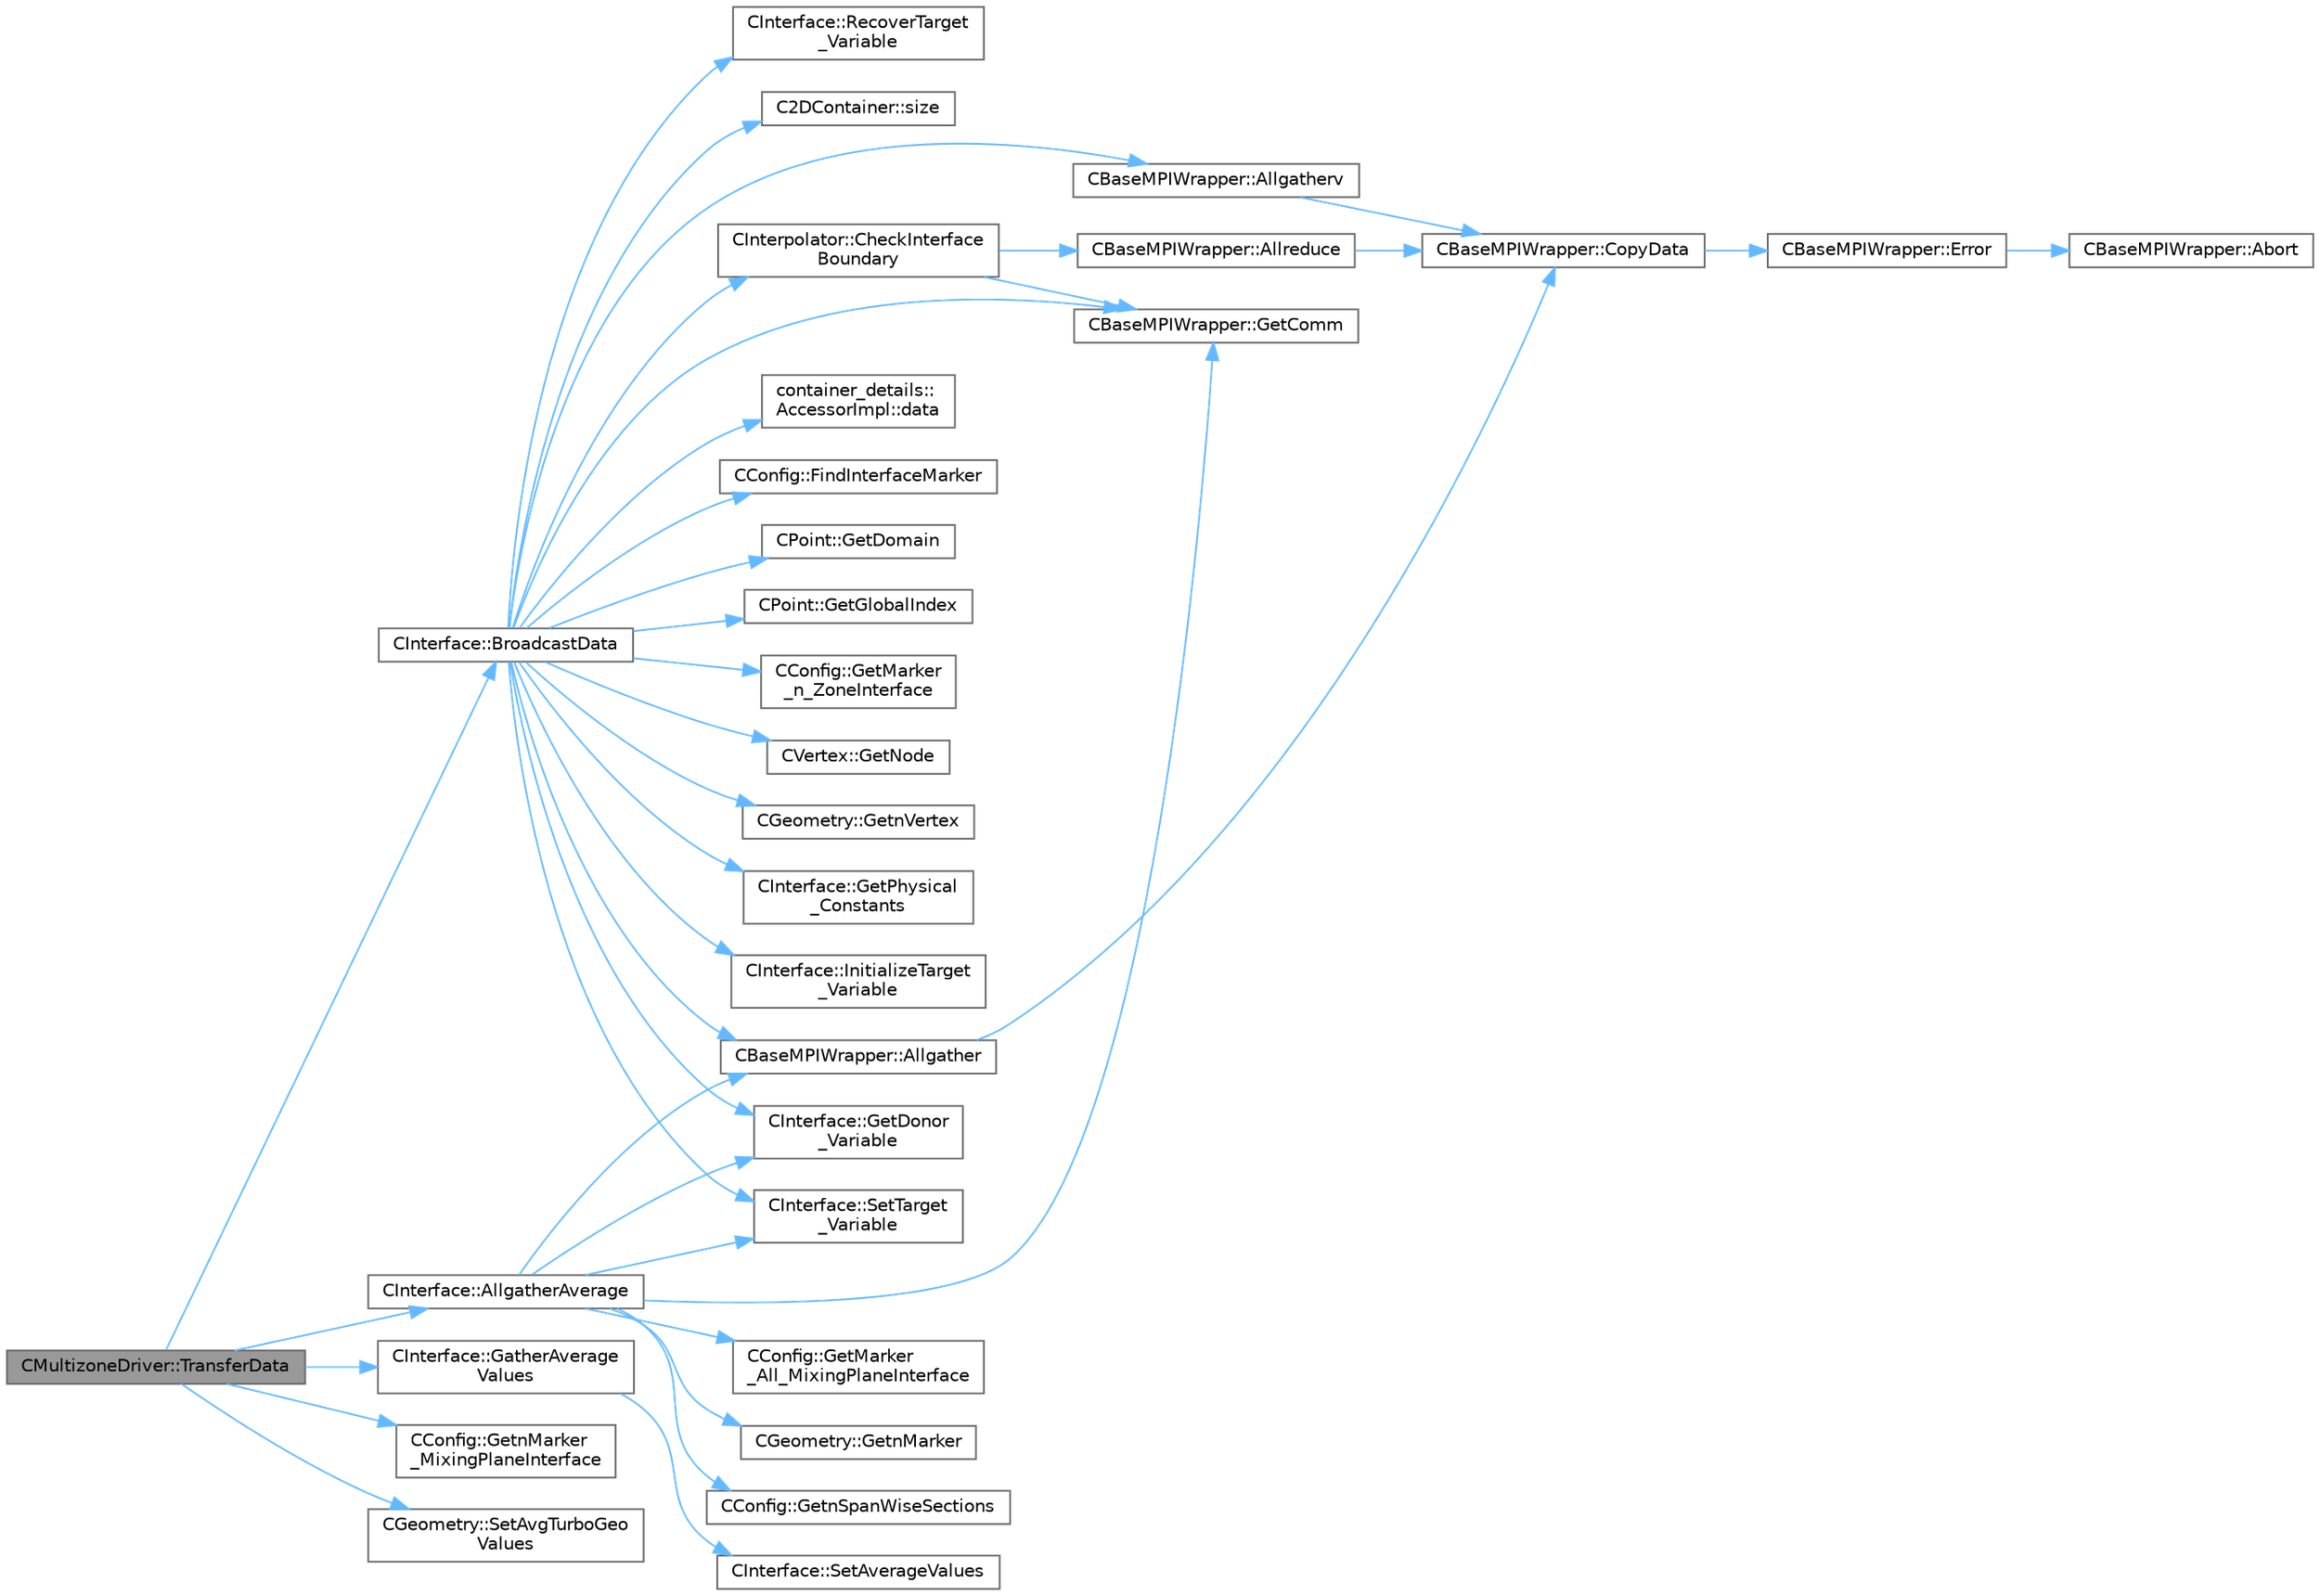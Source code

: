 digraph "CMultizoneDriver::TransferData"
{
 // LATEX_PDF_SIZE
  bgcolor="transparent";
  edge [fontname=Helvetica,fontsize=10,labelfontname=Helvetica,labelfontsize=10];
  node [fontname=Helvetica,fontsize=10,shape=box,height=0.2,width=0.4];
  rankdir="LR";
  Node1 [id="Node000001",label="CMultizoneDriver::TransferData",height=0.2,width=0.4,color="gray40", fillcolor="grey60", style="filled", fontcolor="black",tooltip="Routine to provide all the desired physical transfers between the different zones during one iteratio..."];
  Node1 -> Node2 [id="edge1_Node000001_Node000002",color="steelblue1",style="solid",tooltip=" "];
  Node2 [id="Node000002",label="CInterface::AllgatherAverage",height=0.2,width=0.4,color="grey40", fillcolor="white", style="filled",URL="$classCInterface.html#a10f9026b7a38a20c9b7c54ff199e7e8d",tooltip="Interpolate data and scatter it into different processors, for matching meshes."];
  Node2 -> Node3 [id="edge2_Node000002_Node000003",color="steelblue1",style="solid",tooltip=" "];
  Node3 [id="Node000003",label="CBaseMPIWrapper::Allgather",height=0.2,width=0.4,color="grey40", fillcolor="white", style="filled",URL="$classCBaseMPIWrapper.html#a137ef06ade0c4f94d2a61f9b8817b6a7",tooltip=" "];
  Node3 -> Node4 [id="edge3_Node000003_Node000004",color="steelblue1",style="solid",tooltip=" "];
  Node4 [id="Node000004",label="CBaseMPIWrapper::CopyData",height=0.2,width=0.4,color="grey40", fillcolor="white", style="filled",URL="$classCBaseMPIWrapper.html#a3c28692a4cab67ad0f81d18273db3d23",tooltip=" "];
  Node4 -> Node5 [id="edge4_Node000004_Node000005",color="steelblue1",style="solid",tooltip=" "];
  Node5 [id="Node000005",label="CBaseMPIWrapper::Error",height=0.2,width=0.4,color="grey40", fillcolor="white", style="filled",URL="$classCBaseMPIWrapper.html#a04457c47629bda56704e6a8804833eeb",tooltip=" "];
  Node5 -> Node6 [id="edge5_Node000005_Node000006",color="steelblue1",style="solid",tooltip=" "];
  Node6 [id="Node000006",label="CBaseMPIWrapper::Abort",height=0.2,width=0.4,color="grey40", fillcolor="white", style="filled",URL="$classCBaseMPIWrapper.html#af7297d861dca86b45cf561b6ab642e8f",tooltip=" "];
  Node2 -> Node7 [id="edge6_Node000002_Node000007",color="steelblue1",style="solid",tooltip=" "];
  Node7 [id="Node000007",label="CBaseMPIWrapper::GetComm",height=0.2,width=0.4,color="grey40", fillcolor="white", style="filled",URL="$classCBaseMPIWrapper.html#a8154391fc3522954802889d81d4ef5da",tooltip=" "];
  Node2 -> Node8 [id="edge7_Node000002_Node000008",color="steelblue1",style="solid",tooltip=" "];
  Node8 [id="Node000008",label="CInterface::GetDonor\l_Variable",height=0.2,width=0.4,color="grey40", fillcolor="white", style="filled",URL="$classCInterface.html#abbdcd48b9802aba655ddc915db8fb2e7",tooltip="A virtual member."];
  Node2 -> Node9 [id="edge8_Node000002_Node000009",color="steelblue1",style="solid",tooltip=" "];
  Node9 [id="Node000009",label="CConfig::GetMarker\l_All_MixingPlaneInterface",height=0.2,width=0.4,color="grey40", fillcolor="white", style="filled",URL="$classCConfig.html#a79a211ef7e741205f476798d1f144910",tooltip="Get the MixingPlane interface information for a marker val_marker."];
  Node2 -> Node10 [id="edge9_Node000002_Node000010",color="steelblue1",style="solid",tooltip=" "];
  Node10 [id="Node000010",label="CGeometry::GetnMarker",height=0.2,width=0.4,color="grey40", fillcolor="white", style="filled",URL="$classCGeometry.html#ad2f9fe832b72d5a032d709d25879bbd2",tooltip="Get number of markers."];
  Node2 -> Node11 [id="edge10_Node000002_Node000011",color="steelblue1",style="solid",tooltip=" "];
  Node11 [id="Node000011",label="CConfig::GetnSpanWiseSections",height=0.2,width=0.4,color="grey40", fillcolor="white", style="filled",URL="$classCConfig.html#a50c6d8787325e09d732ecb9c4af96e93",tooltip="number span-wise sections to compute 3D BC and performance for turbomachinery."];
  Node2 -> Node12 [id="edge11_Node000002_Node000012",color="steelblue1",style="solid",tooltip=" "];
  Node12 [id="Node000012",label="CInterface::SetTarget\l_Variable",height=0.2,width=0.4,color="grey40", fillcolor="white", style="filled",URL="$classCInterface.html#ab0acd2300d065c1f6018f4e516104ca5",tooltip="A virtual member."];
  Node1 -> Node13 [id="edge12_Node000001_Node000013",color="steelblue1",style="solid",tooltip=" "];
  Node13 [id="Node000013",label="CInterface::BroadcastData",height=0.2,width=0.4,color="grey40", fillcolor="white", style="filled",URL="$classCInterface.html#ae96b2c6b2dda67461705d7ef160c289d",tooltip="Interpolate data and broadcast it into all processors, for nonmatching meshes."];
  Node13 -> Node3 [id="edge13_Node000013_Node000003",color="steelblue1",style="solid",tooltip=" "];
  Node13 -> Node14 [id="edge14_Node000013_Node000014",color="steelblue1",style="solid",tooltip=" "];
  Node14 [id="Node000014",label="CBaseMPIWrapper::Allgatherv",height=0.2,width=0.4,color="grey40", fillcolor="white", style="filled",URL="$classCBaseMPIWrapper.html#a1c8c3f6d23fd0833c8cd8ef23b0beded",tooltip=" "];
  Node14 -> Node4 [id="edge15_Node000014_Node000004",color="steelblue1",style="solid",tooltip=" "];
  Node13 -> Node15 [id="edge16_Node000013_Node000015",color="steelblue1",style="solid",tooltip=" "];
  Node15 [id="Node000015",label="CInterpolator::CheckInterface\lBoundary",height=0.2,width=0.4,color="grey40", fillcolor="white", style="filled",URL="$classCInterpolator.html#a9c2a32da64f71f2a572432aea04a74bf",tooltip="Check whether an interface should be processed or not, i.e. if it is part of the zones."];
  Node15 -> Node16 [id="edge17_Node000015_Node000016",color="steelblue1",style="solid",tooltip=" "];
  Node16 [id="Node000016",label="CBaseMPIWrapper::Allreduce",height=0.2,width=0.4,color="grey40", fillcolor="white", style="filled",URL="$classCBaseMPIWrapper.html#a381d4b3738c09d92ee1ae9f89715b541",tooltip=" "];
  Node16 -> Node4 [id="edge18_Node000016_Node000004",color="steelblue1",style="solid",tooltip=" "];
  Node15 -> Node7 [id="edge19_Node000015_Node000007",color="steelblue1",style="solid",tooltip=" "];
  Node13 -> Node17 [id="edge20_Node000013_Node000017",color="steelblue1",style="solid",tooltip=" "];
  Node17 [id="Node000017",label="container_details::\lAccessorImpl::data",height=0.2,width=0.4,color="grey40", fillcolor="white", style="filled",URL="$classcontainer__details_1_1AccessorImpl.html#a25b798e6041a085aa19399d0047b6a91",tooltip=" "];
  Node13 -> Node18 [id="edge21_Node000013_Node000018",color="steelblue1",style="solid",tooltip=" "];
  Node18 [id="Node000018",label="CConfig::FindInterfaceMarker",height=0.2,width=0.4,color="grey40", fillcolor="white", style="filled",URL="$classCConfig.html#a662505c242a7c84016e6f58467501908",tooltip="Find the marker index (if any) that is part of a given interface pair."];
  Node13 -> Node7 [id="edge22_Node000013_Node000007",color="steelblue1",style="solid",tooltip=" "];
  Node13 -> Node19 [id="edge23_Node000013_Node000019",color="steelblue1",style="solid",tooltip=" "];
  Node19 [id="Node000019",label="CPoint::GetDomain",height=0.2,width=0.4,color="grey40", fillcolor="white", style="filled",URL="$classCPoint.html#aa58a27b602e47ddcad22ae74a5c6bc81",tooltip="For parallel computation, its indicates if a point must be computed or not."];
  Node13 -> Node8 [id="edge24_Node000013_Node000008",color="steelblue1",style="solid",tooltip=" "];
  Node13 -> Node20 [id="edge25_Node000013_Node000020",color="steelblue1",style="solid",tooltip=" "];
  Node20 [id="Node000020",label="CPoint::GetGlobalIndex",height=0.2,width=0.4,color="grey40", fillcolor="white", style="filled",URL="$classCPoint.html#a8a53865a92d645b1b74c4d817b4aae10",tooltip="Get the global index in a parallel computation."];
  Node13 -> Node21 [id="edge26_Node000013_Node000021",color="steelblue1",style="solid",tooltip=" "];
  Node21 [id="Node000021",label="CConfig::GetMarker\l_n_ZoneInterface",height=0.2,width=0.4,color="grey40", fillcolor="white", style="filled",URL="$classCConfig.html#a7b750ac75536d32d586928e11ba14277",tooltip="Get the number of FSI interface markers val_marker."];
  Node13 -> Node22 [id="edge27_Node000013_Node000022",color="steelblue1",style="solid",tooltip=" "];
  Node22 [id="Node000022",label="CVertex::GetNode",height=0.2,width=0.4,color="grey40", fillcolor="white", style="filled",URL="$classCVertex.html#ad568da06e7191358d3a09a1bee71cdb5",tooltip="Get the node of the vertex."];
  Node13 -> Node23 [id="edge28_Node000013_Node000023",color="steelblue1",style="solid",tooltip=" "];
  Node23 [id="Node000023",label="CGeometry::GetnVertex",height=0.2,width=0.4,color="grey40", fillcolor="white", style="filled",URL="$classCGeometry.html#a00b7f7e71ff42bd38f39147366dd093a",tooltip="Get number of vertices."];
  Node13 -> Node24 [id="edge29_Node000013_Node000024",color="steelblue1",style="solid",tooltip=" "];
  Node24 [id="Node000024",label="CInterface::GetPhysical\l_Constants",height=0.2,width=0.4,color="grey40", fillcolor="white", style="filled",URL="$classCInterface.html#a76f78579fe141e092d76af4d9c6fdc02",tooltip="A virtual member."];
  Node13 -> Node25 [id="edge30_Node000013_Node000025",color="steelblue1",style="solid",tooltip=" "];
  Node25 [id="Node000025",label="CInterface::InitializeTarget\l_Variable",height=0.2,width=0.4,color="grey40", fillcolor="white", style="filled",URL="$classCInterface.html#a2bc05852139b6a3301ee8530887b223e",tooltip="Initializes the target variable."];
  Node13 -> Node26 [id="edge31_Node000013_Node000026",color="steelblue1",style="solid",tooltip=" "];
  Node26 [id="Node000026",label="CInterface::RecoverTarget\l_Variable",height=0.2,width=0.4,color="grey40", fillcolor="white", style="filled",URL="$classCInterface.html#aecc0748fd0568e1e5364037e3da31c42",tooltip="Recovers the target variable from the buffer of su2doubles that was broadcast."];
  Node13 -> Node12 [id="edge32_Node000013_Node000012",color="steelblue1",style="solid",tooltip=" "];
  Node13 -> Node27 [id="edge33_Node000013_Node000027",color="steelblue1",style="solid",tooltip=" "];
  Node27 [id="Node000027",label="C2DContainer::size",height=0.2,width=0.4,color="grey40", fillcolor="white", style="filled",URL="$classC2DContainer.html#a8278113dbcf54123f9852e7e44583759",tooltip=" "];
  Node1 -> Node28 [id="edge34_Node000001_Node000028",color="steelblue1",style="solid",tooltip=" "];
  Node28 [id="Node000028",label="CInterface::GatherAverage\lValues",height=0.2,width=0.4,color="grey40", fillcolor="white", style="filled",URL="$classCInterface.html#ae4c7e8855cd35cc5c7e54bcbb8b67cea",tooltip="Interpolate data and scatter it into different processors, for matching meshes."];
  Node28 -> Node29 [id="edge35_Node000028_Node000029",color="steelblue1",style="solid",tooltip=" "];
  Node29 [id="Node000029",label="CInterface::SetAverageValues",height=0.2,width=0.4,color="grey40", fillcolor="white", style="filled",URL="$classCInterface.html#a00c51b5553f761b1afc914f0fb6172e3",tooltip="A virtual member."];
  Node1 -> Node30 [id="edge36_Node000001_Node000030",color="steelblue1",style="solid",tooltip=" "];
  Node30 [id="Node000030",label="CConfig::GetnMarker\l_MixingPlaneInterface",height=0.2,width=0.4,color="grey40", fillcolor="white", style="filled",URL="$classCConfig.html#a38277e9b0c9252428b03869b4c3c9ca6",tooltip="number mixing plane interface specified from config file."];
  Node1 -> Node31 [id="edge37_Node000001_Node000031",color="steelblue1",style="solid",tooltip=" "];
  Node31 [id="Node000031",label="CGeometry::SetAvgTurboGeo\lValues",height=0.2,width=0.4,color="grey40", fillcolor="white", style="filled",URL="$classCGeometry.html#acfca152d8de902a7e8bf9e9a56db865c",tooltip="Store all the turboperformance in the solver in ZONE_0."];
}
